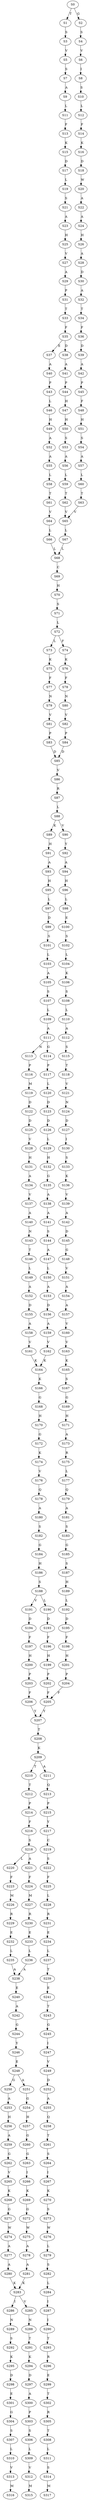 strict digraph  {
	S0 -> S1 [ label = T ];
	S0 -> S2 [ label = G ];
	S1 -> S3 [ label = S ];
	S2 -> S4 [ label = S ];
	S3 -> S5 [ label = V ];
	S4 -> S6 [ label = V ];
	S5 -> S7 [ label = S ];
	S6 -> S8 [ label = I ];
	S7 -> S9 [ label = A ];
	S8 -> S10 [ label = S ];
	S9 -> S11 [ label = L ];
	S10 -> S12 [ label = L ];
	S11 -> S13 [ label = F ];
	S12 -> S14 [ label = F ];
	S13 -> S15 [ label = K ];
	S14 -> S16 [ label = K ];
	S15 -> S17 [ label = D ];
	S16 -> S18 [ label = D ];
	S17 -> S19 [ label = L ];
	S18 -> S20 [ label = W ];
	S19 -> S21 [ label = S ];
	S20 -> S22 [ label = A ];
	S21 -> S23 [ label = A ];
	S22 -> S24 [ label = A ];
	S23 -> S25 [ label = H ];
	S24 -> S26 [ label = H ];
	S25 -> S27 [ label = V ];
	S26 -> S28 [ label = A ];
	S27 -> S29 [ label = A ];
	S28 -> S30 [ label = D ];
	S29 -> S31 [ label = P ];
	S30 -> S32 [ label = A ];
	S31 -> S33 [ label = T ];
	S32 -> S34 [ label = T ];
	S33 -> S35 [ label = F ];
	S34 -> S36 [ label = F ];
	S35 -> S37 [ label = E ];
	S35 -> S38 [ label = D ];
	S36 -> S39 [ label = D ];
	S37 -> S40 [ label = A ];
	S38 -> S41 [ label = A ];
	S39 -> S42 [ label = A ];
	S40 -> S43 [ label = P ];
	S41 -> S44 [ label = P ];
	S42 -> S45 [ label = P ];
	S43 -> S46 [ label = L ];
	S44 -> S47 [ label = H ];
	S45 -> S48 [ label = F ];
	S46 -> S49 [ label = H ];
	S47 -> S50 [ label = H ];
	S48 -> S51 [ label = H ];
	S49 -> S52 [ label = A ];
	S50 -> S53 [ label = S ];
	S51 -> S54 [ label = S ];
	S52 -> S55 [ label = A ];
	S53 -> S56 [ label = A ];
	S54 -> S57 [ label = A ];
	S55 -> S58 [ label = L ];
	S56 -> S59 [ label = L ];
	S57 -> S60 [ label = L ];
	S58 -> S61 [ label = T ];
	S59 -> S62 [ label = T ];
	S60 -> S63 [ label = T ];
	S61 -> S64 [ label = V ];
	S62 -> S65 [ label = V ];
	S63 -> S65 [ label = V ];
	S64 -> S66 [ label = L ];
	S65 -> S67 [ label = L ];
	S66 -> S68 [ label = L ];
	S67 -> S68 [ label = L ];
	S68 -> S69 [ label = C ];
	S69 -> S70 [ label = H ];
	S70 -> S71 [ label = S ];
	S71 -> S72 [ label = L ];
	S72 -> S73 [ label = L ];
	S72 -> S74 [ label = F ];
	S73 -> S75 [ label = K ];
	S74 -> S76 [ label = K ];
	S75 -> S77 [ label = F ];
	S76 -> S78 [ label = F ];
	S77 -> S79 [ label = N ];
	S78 -> S80 [ label = N ];
	S79 -> S81 [ label = V ];
	S80 -> S82 [ label = V ];
	S81 -> S83 [ label = P ];
	S82 -> S84 [ label = P ];
	S83 -> S85 [ label = D ];
	S84 -> S85 [ label = D ];
	S85 -> S86 [ label = V ];
	S86 -> S87 [ label = R ];
	S87 -> S88 [ label = L ];
	S88 -> S89 [ label = K ];
	S88 -> S90 [ label = V ];
	S89 -> S91 [ label = H ];
	S90 -> S92 [ label = Y ];
	S91 -> S93 [ label = A ];
	S92 -> S94 [ label = A ];
	S93 -> S95 [ label = H ];
	S94 -> S96 [ label = H ];
	S95 -> S97 [ label = L ];
	S96 -> S98 [ label = L ];
	S97 -> S99 [ label = D ];
	S98 -> S100 [ label = E ];
	S99 -> S101 [ label = S ];
	S100 -> S102 [ label = S ];
	S101 -> S103 [ label = L ];
	S102 -> S104 [ label = L ];
	S103 -> S105 [ label = A ];
	S104 -> S106 [ label = K ];
	S105 -> S107 [ label = S ];
	S106 -> S108 [ label = S ];
	S107 -> S109 [ label = L ];
	S108 -> S110 [ label = L ];
	S109 -> S111 [ label = A ];
	S110 -> S112 [ label = A ];
	S111 -> S113 [ label = N ];
	S111 -> S114 [ label = G ];
	S112 -> S115 [ label = S ];
	S113 -> S116 [ label = P ];
	S114 -> S117 [ label = P ];
	S115 -> S118 [ label = T ];
	S116 -> S119 [ label = M ];
	S117 -> S120 [ label = L ];
	S118 -> S121 [ label = V ];
	S119 -> S122 [ label = D ];
	S120 -> S123 [ label = D ];
	S121 -> S124 [ label = N ];
	S122 -> S125 [ label = D ];
	S123 -> S126 [ label = D ];
	S124 -> S127 [ label = D ];
	S125 -> S128 [ label = V ];
	S126 -> S129 [ label = L ];
	S127 -> S130 [ label = I ];
	S128 -> S131 [ label = H ];
	S129 -> S132 [ label = H ];
	S130 -> S133 [ label = S ];
	S131 -> S134 [ label = A ];
	S132 -> S135 [ label = G ];
	S133 -> S136 [ label = K ];
	S134 -> S137 [ label = V ];
	S135 -> S138 [ label = A ];
	S136 -> S139 [ label = V ];
	S137 -> S140 [ label = A ];
	S138 -> S141 [ label = A ];
	S139 -> S142 [ label = A ];
	S140 -> S143 [ label = N ];
	S141 -> S144 [ label = S ];
	S142 -> S145 [ label = D ];
	S143 -> S146 [ label = T ];
	S144 -> S147 [ label = A ];
	S145 -> S148 [ label = G ];
	S146 -> S149 [ label = L ];
	S147 -> S150 [ label = L ];
	S148 -> S151 [ label = V ];
	S149 -> S152 [ label = A ];
	S150 -> S153 [ label = A ];
	S151 -> S154 [ label = A ];
	S152 -> S155 [ label = D ];
	S153 -> S156 [ label = D ];
	S154 -> S157 [ label = A ];
	S155 -> S158 [ label = A ];
	S156 -> S159 [ label = A ];
	S157 -> S160 [ label = V ];
	S158 -> S161 [ label = V ];
	S159 -> S162 [ label = V ];
	S160 -> S163 [ label = V ];
	S161 -> S164 [ label = K ];
	S162 -> S164 [ label = K ];
	S163 -> S165 [ label = K ];
	S164 -> S166 [ label = K ];
	S165 -> S167 [ label = S ];
	S166 -> S168 [ label = G ];
	S167 -> S169 [ label = G ];
	S168 -> S170 [ label = H ];
	S169 -> S171 [ label = H ];
	S170 -> S172 [ label = G ];
	S171 -> S173 [ label = A ];
	S172 -> S174 [ label = K ];
	S173 -> S175 [ label = R ];
	S174 -> S176 [ label = V ];
	S175 -> S177 [ label = L ];
	S176 -> S178 [ label = Q ];
	S177 -> S179 [ label = Q ];
	S178 -> S180 [ label = A ];
	S179 -> S181 [ label = A ];
	S180 -> S182 [ label = S ];
	S181 -> S183 [ label = S ];
	S182 -> S184 [ label = G ];
	S183 -> S185 [ label = G ];
	S184 -> S186 [ label = H ];
	S185 -> S187 [ label = S ];
	S186 -> S188 [ label = S ];
	S187 -> S189 [ label = H ];
	S188 -> S190 [ label = L ];
	S188 -> S191 [ label = V ];
	S189 -> S192 [ label = L ];
	S190 -> S193 [ label = D ];
	S191 -> S194 [ label = D ];
	S192 -> S195 [ label = D ];
	S193 -> S196 [ label = F ];
	S194 -> S197 [ label = F ];
	S195 -> S198 [ label = F ];
	S196 -> S199 [ label = H ];
	S197 -> S200 [ label = H ];
	S198 -> S201 [ label = H ];
	S199 -> S202 [ label = P ];
	S200 -> S203 [ label = P ];
	S201 -> S204 [ label = P ];
	S202 -> S205 [ label = F ];
	S203 -> S206 [ label = F ];
	S204 -> S205 [ label = F ];
	S205 -> S207 [ label = Y ];
	S206 -> S207 [ label = Y ];
	S207 -> S208 [ label = T ];
	S208 -> S209 [ label = K ];
	S209 -> S210 [ label = T ];
	S209 -> S211 [ label = A ];
	S210 -> S212 [ label = T ];
	S211 -> S213 [ label = Q ];
	S212 -> S214 [ label = P ];
	S213 -> S215 [ label = P ];
	S214 -> S216 [ label = F ];
	S215 -> S217 [ label = Y ];
	S216 -> S218 [ label = S ];
	S217 -> S219 [ label = C ];
	S218 -> S220 [ label = L ];
	S218 -> S221 [ label = A ];
	S219 -> S222 [ label = S ];
	S220 -> S223 [ label = F ];
	S221 -> S224 [ label = F ];
	S222 -> S225 [ label = F ];
	S223 -> S226 [ label = M ];
	S224 -> S227 [ label = M ];
	S225 -> S228 [ label = L ];
	S226 -> S229 [ label = R ];
	S227 -> S230 [ label = R ];
	S228 -> S231 [ label = R ];
	S229 -> S232 [ label = E ];
	S230 -> S233 [ label = E ];
	S231 -> S234 [ label = E ];
	S232 -> S235 [ label = L ];
	S233 -> S236 [ label = L ];
	S234 -> S237 [ label = L ];
	S235 -> S238 [ label = A ];
	S236 -> S238 [ label = A ];
	S237 -> S239 [ label = T ];
	S238 -> S240 [ label = E ];
	S239 -> S241 [ label = E ];
	S240 -> S242 [ label = A ];
	S241 -> S243 [ label = T ];
	S242 -> S244 [ label = G ];
	S243 -> S245 [ label = G ];
	S244 -> S246 [ label = Y ];
	S245 -> S247 [ label = I ];
	S246 -> S248 [ label = E ];
	S247 -> S249 [ label = V ];
	S248 -> S250 [ label = G ];
	S248 -> S251 [ label = A ];
	S249 -> S252 [ label = D ];
	S250 -> S253 [ label = A ];
	S251 -> S254 [ label = G ];
	S252 -> S255 [ label = A ];
	S253 -> S256 [ label = H ];
	S254 -> S257 [ label = H ];
	S255 -> S258 [ label = Q ];
	S256 -> S259 [ label = A ];
	S257 -> S260 [ label = G ];
	S258 -> S261 [ label = T ];
	S259 -> S262 [ label = G ];
	S260 -> S263 [ label = G ];
	S261 -> S264 [ label = S ];
	S262 -> S265 [ label = V ];
	S263 -> S266 [ label = I ];
	S264 -> S267 [ label = I ];
	S265 -> S268 [ label = K ];
	S266 -> S269 [ label = K ];
	S267 -> S270 [ label = K ];
	S268 -> S271 [ label = G ];
	S269 -> S272 [ label = G ];
	S270 -> S273 [ label = S ];
	S271 -> S274 [ label = W ];
	S272 -> S275 [ label = W ];
	S273 -> S276 [ label = W ];
	S274 -> S277 [ label = A ];
	S275 -> S278 [ label = A ];
	S276 -> S279 [ label = L ];
	S277 -> S280 [ label = A ];
	S278 -> S281 [ label = A ];
	S279 -> S282 [ label = S ];
	S280 -> S283 [ label = K ];
	S281 -> S283 [ label = K ];
	S282 -> S284 [ label = L ];
	S283 -> S285 [ label = V ];
	S283 -> S286 [ label = I ];
	S284 -> S287 [ label = I ];
	S285 -> S288 [ label = N ];
	S286 -> S289 [ label = N ];
	S287 -> S290 [ label = I ];
	S288 -> S291 [ label = T ];
	S289 -> S292 [ label = S ];
	S290 -> S293 [ label = T ];
	S291 -> S294 [ label = K ];
	S292 -> S295 [ label = K ];
	S293 -> S296 [ label = R ];
	S294 -> S297 [ label = D ];
	S295 -> S298 [ label = D ];
	S296 -> S299 [ label = E ];
	S297 -> S300 [ label = A ];
	S298 -> S301 [ label = E ];
	S299 -> S302 [ label = T ];
	S300 -> S303 [ label = P ];
	S301 -> S304 [ label = G ];
	S302 -> S305 [ label = R ];
	S303 -> S306 [ label = S ];
	S304 -> S307 [ label = S ];
	S305 -> S308 [ label = T ];
	S306 -> S309 [ label = L ];
	S307 -> S310 [ label = L ];
	S308 -> S311 [ label = L ];
	S309 -> S312 [ label = V ];
	S310 -> S313 [ label = V ];
	S311 -> S314 [ label = S ];
	S312 -> S315 [ label = M ];
	S313 -> S316 [ label = M ];
	S314 -> S317 [ label = M ];
}
